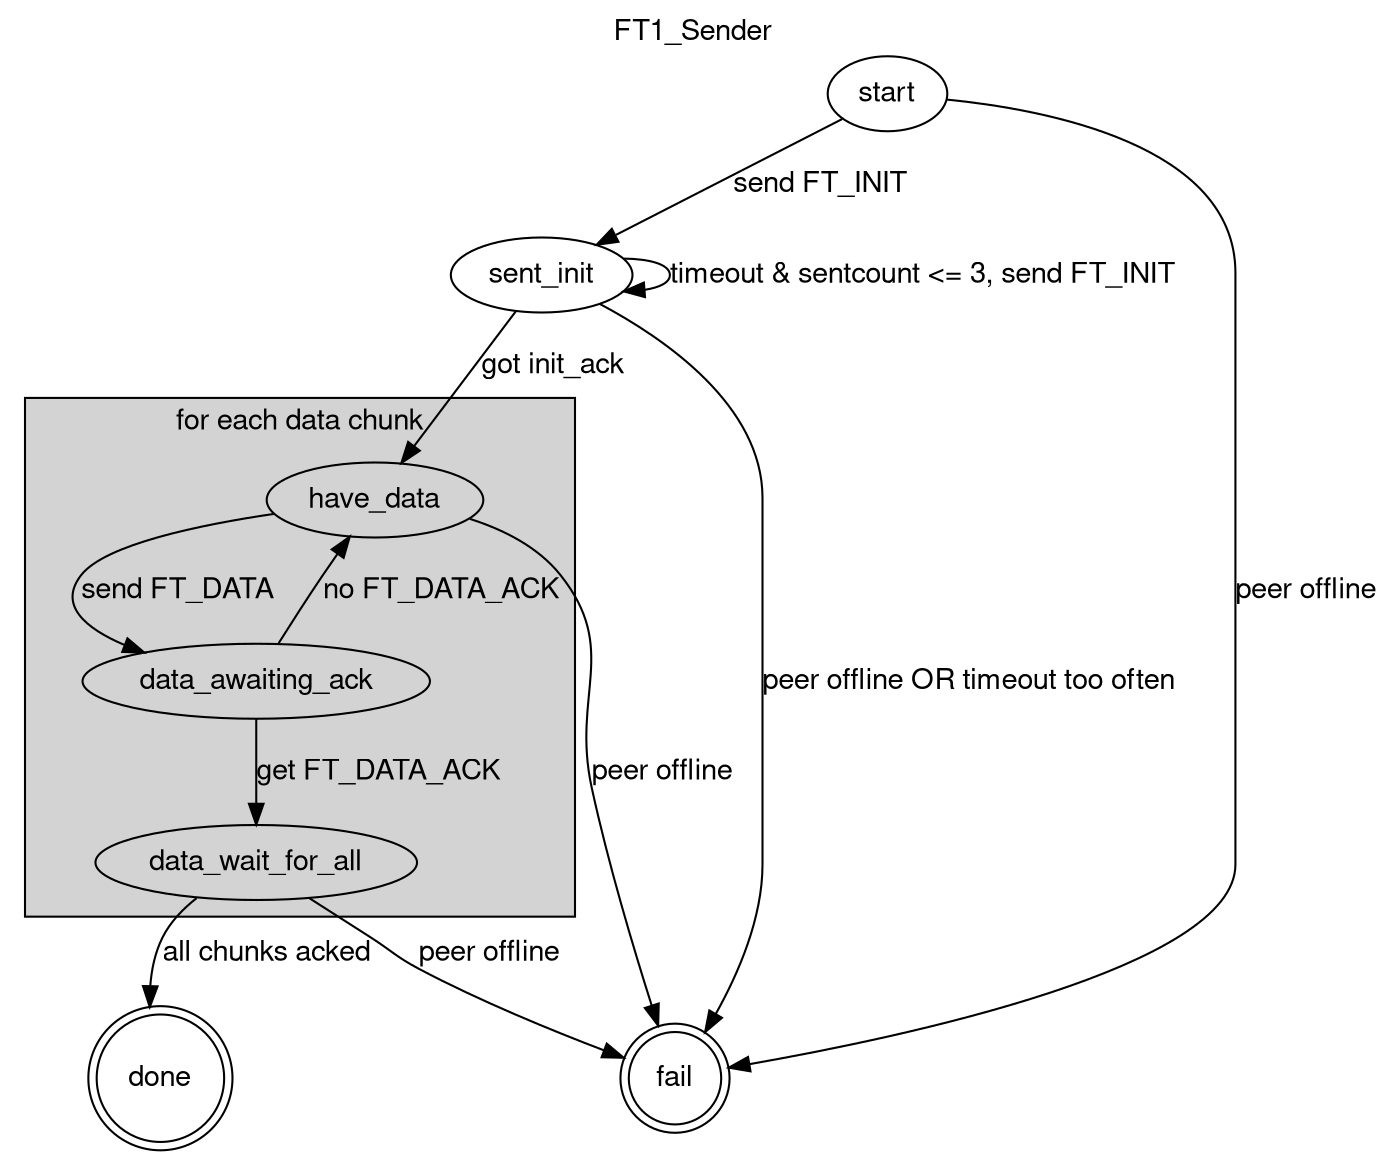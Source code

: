 digraph ft_send {
	fontname="Helvetica,Arial,sans-serif"
	node [fontname="Helvetica,Arial,sans-serif"]
	edge [fontname="Helvetica,Arial,sans-serif"]

	label="FT1_Sender";
	labelloc="t";

	//layout=fdp
	//rankdir = LR

	start;
	fail [shape=doublecircle];
	done [shape=doublecircle];

	// peer offline (how)
	start -> fail [label="peer offline"];

	start -> sent_init [label="send FT_INIT"];

	// peer offline (how)
	sent_init -> fail [label="peer offline OR timeout too often"];

	sent_init -> sent_init [label="timeout & sentcount <= 3, send FT_INIT"];

	// got an ack after an init
	sent_init -> have_data [label="got init_ack"]

	subgraph cluster_data {
		label="for each data chunk";
		style=filled;
		//node [style=filled];

		have_data -> data_awaiting_ack [label="send FT_DATA"];
		data_awaiting_ack -> data_wait_for_all [label="get FT_DATA_ACK"];
		data_awaiting_ack -> have_data [label="no FT_DATA_ACK"];

		data_wait_for_all;
	}

	// fail
	have_data -> fail [label="peer offline"]
	data_wait_for_all -> fail [label="peer offline"]

	data_wait_for_all -> done [label="all chunks acked"];
}

